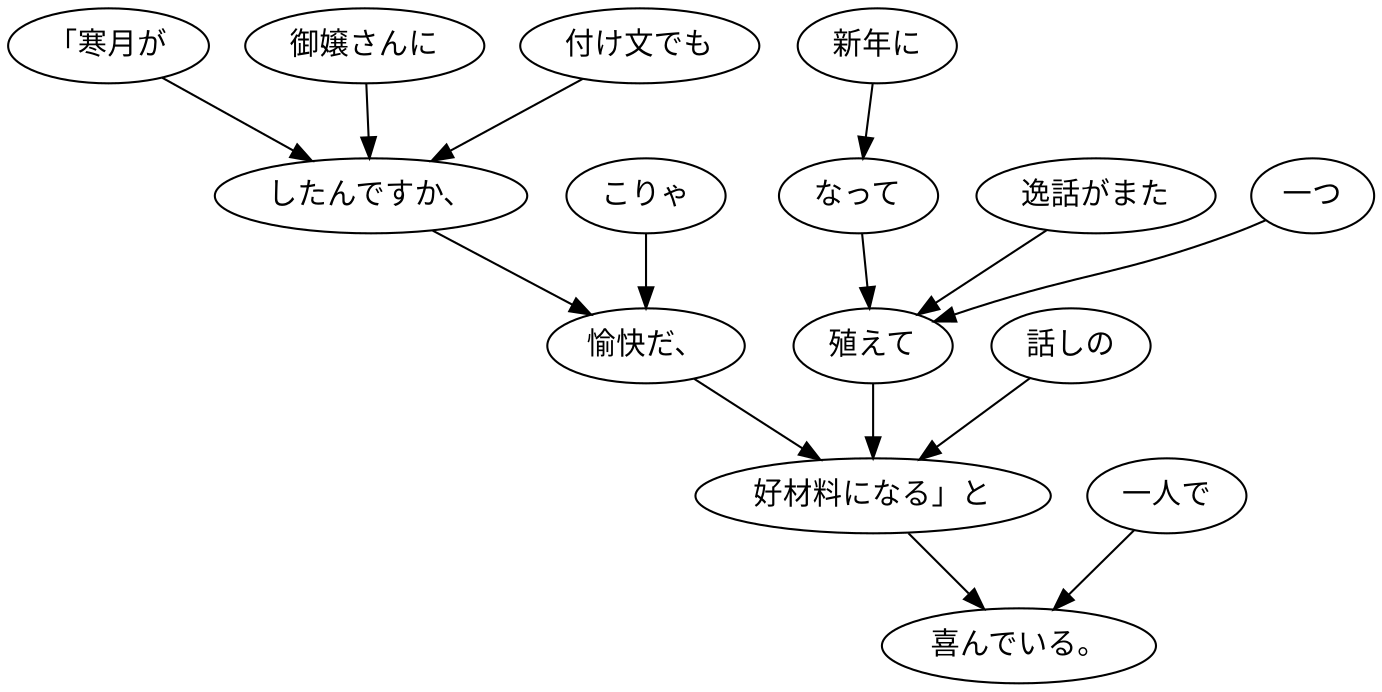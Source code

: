 digraph graph1629 {
	node0 [label="「寒月が"];
	node1 [label="御嬢さんに"];
	node2 [label="付け文でも"];
	node3 [label="したんですか、"];
	node4 [label="こりゃ"];
	node5 [label="愉快だ、"];
	node6 [label="新年に"];
	node7 [label="なって"];
	node8 [label="逸話がまた"];
	node9 [label="一つ"];
	node10 [label="殖えて"];
	node11 [label="話しの"];
	node12 [label="好材料になる」と"];
	node13 [label="一人で"];
	node14 [label="喜んでいる。"];
	node0 -> node3;
	node1 -> node3;
	node2 -> node3;
	node3 -> node5;
	node4 -> node5;
	node5 -> node12;
	node6 -> node7;
	node7 -> node10;
	node8 -> node10;
	node9 -> node10;
	node10 -> node12;
	node11 -> node12;
	node12 -> node14;
	node13 -> node14;
}
